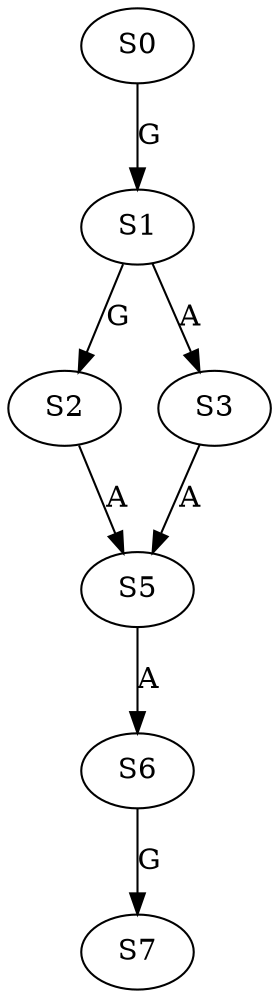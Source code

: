 strict digraph  {
	S0 -> S1 [ label = G ];
	S1 -> S2 [ label = G ];
	S1 -> S3 [ label = A ];
	S2 -> S5 [ label = A ];
	S3 -> S5 [ label = A ];
	S5 -> S6 [ label = A ];
	S6 -> S7 [ label = G ];
}
